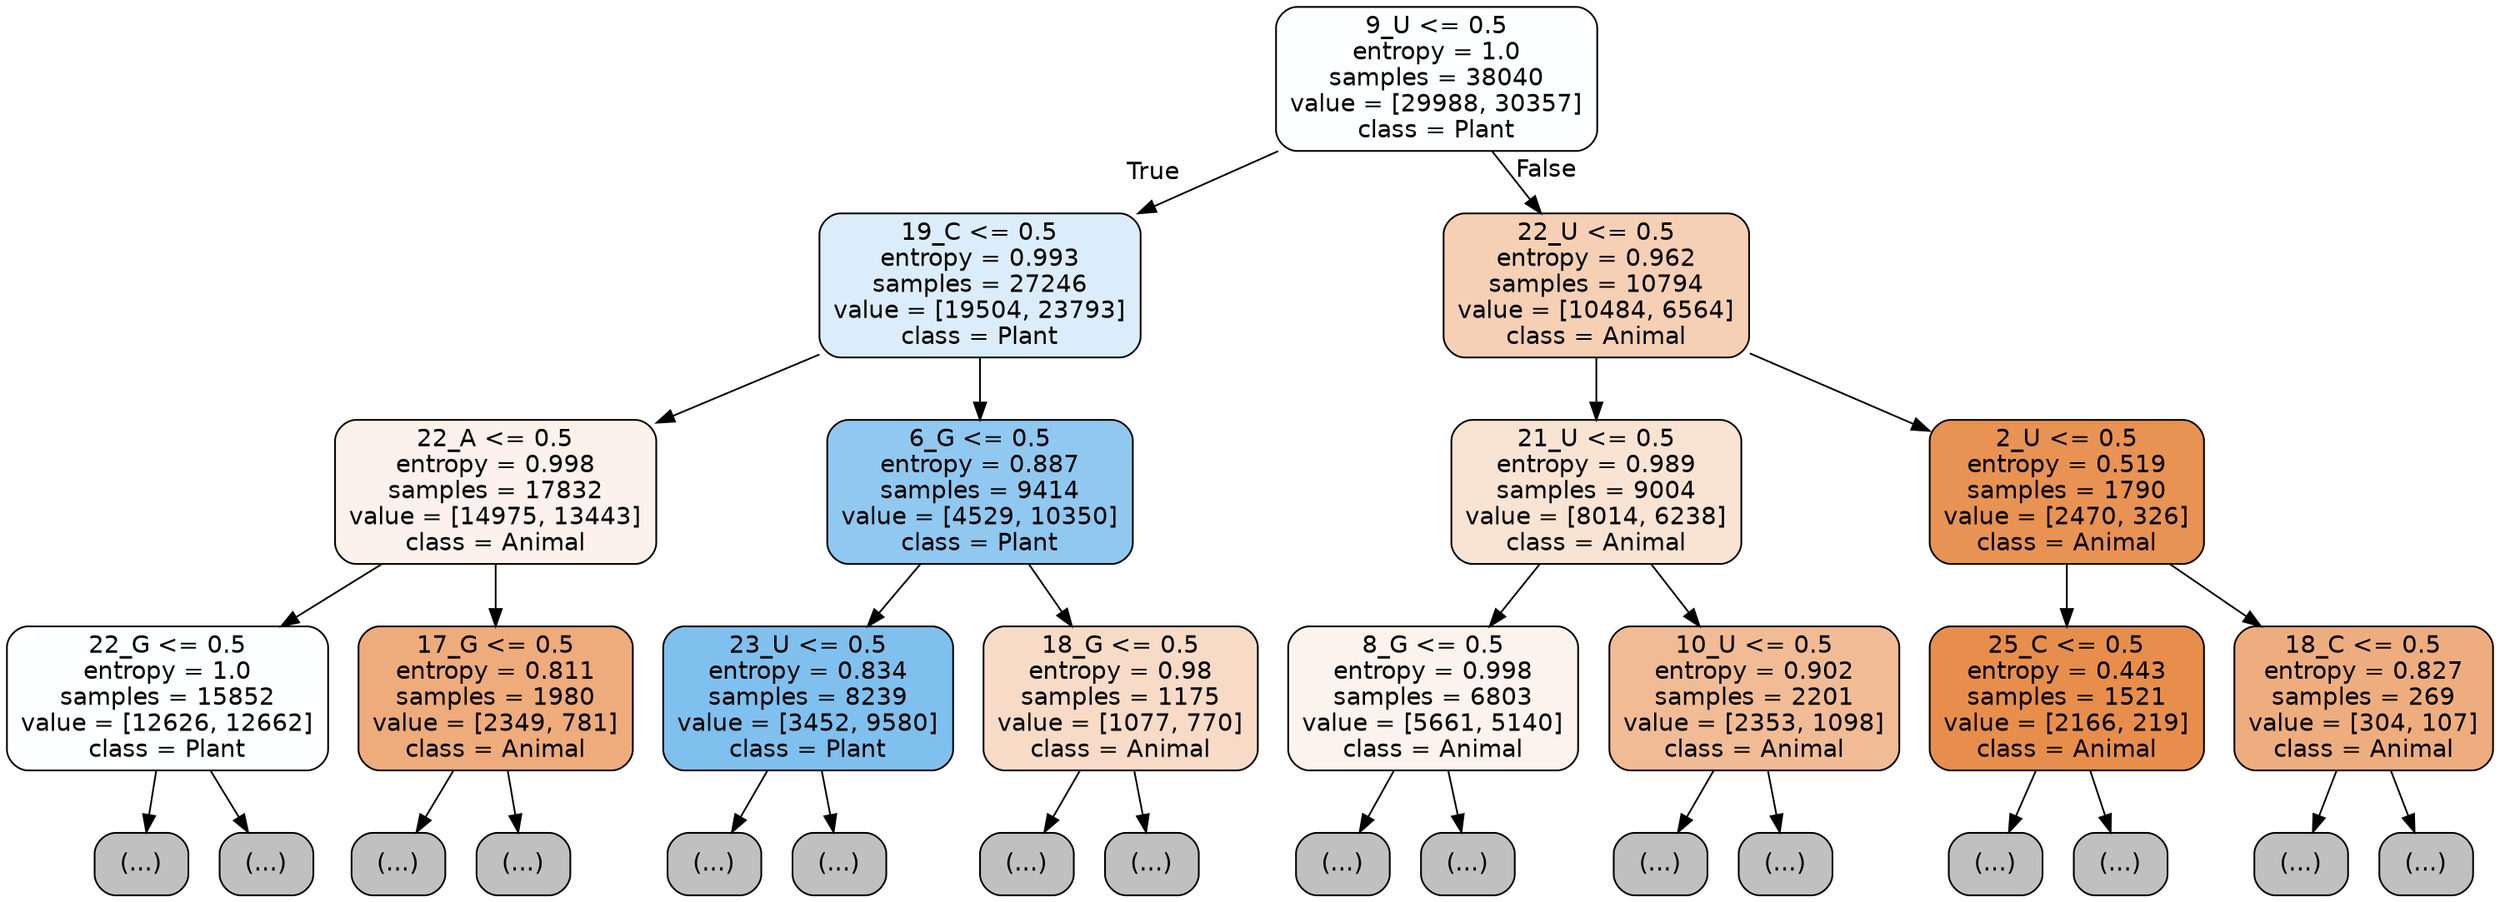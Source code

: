 digraph Tree {
node [shape=box, style="filled, rounded", color="black", fontname="helvetica"] ;
edge [fontname="helvetica"] ;
0 [label="9_U <= 0.5\nentropy = 1.0\nsamples = 38040\nvalue = [29988, 30357]\nclass = Plant", fillcolor="#fdfeff"] ;
1 [label="19_C <= 0.5\nentropy = 0.993\nsamples = 27246\nvalue = [19504, 23793]\nclass = Plant", fillcolor="#dbedfa"] ;
0 -> 1 [labeldistance=2.5, labelangle=45, headlabel="True"] ;
2 [label="22_A <= 0.5\nentropy = 0.998\nsamples = 17832\nvalue = [14975, 13443]\nclass = Animal", fillcolor="#fcf2eb"] ;
1 -> 2 ;
3 [label="22_G <= 0.5\nentropy = 1.0\nsamples = 15852\nvalue = [12626, 12662]\nclass = Plant", fillcolor="#feffff"] ;
2 -> 3 ;
4 [label="(...)", fillcolor="#C0C0C0"] ;
3 -> 4 ;
6721 [label="(...)", fillcolor="#C0C0C0"] ;
3 -> 6721 ;
7840 [label="17_G <= 0.5\nentropy = 0.811\nsamples = 1980\nvalue = [2349, 781]\nclass = Animal", fillcolor="#eeab7b"] ;
2 -> 7840 ;
7841 [label="(...)", fillcolor="#C0C0C0"] ;
7840 -> 7841 ;
8584 [label="(...)", fillcolor="#C0C0C0"] ;
7840 -> 8584 ;
8847 [label="6_G <= 0.5\nentropy = 0.887\nsamples = 9414\nvalue = [4529, 10350]\nclass = Plant", fillcolor="#90c8f0"] ;
1 -> 8847 ;
8848 [label="23_U <= 0.5\nentropy = 0.834\nsamples = 8239\nvalue = [3452, 9580]\nclass = Plant", fillcolor="#80c0ee"] ;
8847 -> 8848 ;
8849 [label="(...)", fillcolor="#C0C0C0"] ;
8848 -> 8849 ;
10998 [label="(...)", fillcolor="#C0C0C0"] ;
8848 -> 10998 ;
11101 [label="18_G <= 0.5\nentropy = 0.98\nsamples = 1175\nvalue = [1077, 770]\nclass = Animal", fillcolor="#f8dbc7"] ;
8847 -> 11101 ;
11102 [label="(...)", fillcolor="#C0C0C0"] ;
11101 -> 11102 ;
11653 [label="(...)", fillcolor="#C0C0C0"] ;
11101 -> 11653 ;
11870 [label="22_U <= 0.5\nentropy = 0.962\nsamples = 10794\nvalue = [10484, 6564]\nclass = Animal", fillcolor="#f5d0b5"] ;
0 -> 11870 [labeldistance=2.5, labelangle=-45, headlabel="False"] ;
11871 [label="21_U <= 0.5\nentropy = 0.989\nsamples = 9004\nvalue = [8014, 6238]\nclass = Animal", fillcolor="#f9e3d3"] ;
11870 -> 11871 ;
11872 [label="8_G <= 0.5\nentropy = 0.998\nsamples = 6803\nvalue = [5661, 5140]\nclass = Animal", fillcolor="#fdf3ed"] ;
11871 -> 11872 ;
11873 [label="(...)", fillcolor="#C0C0C0"] ;
11872 -> 11873 ;
14432 [label="(...)", fillcolor="#C0C0C0"] ;
11872 -> 14432 ;
15341 [label="10_U <= 0.5\nentropy = 0.902\nsamples = 2201\nvalue = [2353, 1098]\nclass = Animal", fillcolor="#f1bc95"] ;
11871 -> 15341 ;
15342 [label="(...)", fillcolor="#C0C0C0"] ;
15341 -> 15342 ;
16075 [label="(...)", fillcolor="#C0C0C0"] ;
15341 -> 16075 ;
16346 [label="2_U <= 0.5\nentropy = 0.519\nsamples = 1790\nvalue = [2470, 326]\nclass = Animal", fillcolor="#e89253"] ;
11870 -> 16346 ;
16347 [label="25_C <= 0.5\nentropy = 0.443\nsamples = 1521\nvalue = [2166, 219]\nclass = Animal", fillcolor="#e88e4d"] ;
16346 -> 16347 ;
16348 [label="(...)", fillcolor="#C0C0C0"] ;
16347 -> 16348 ;
16729 [label="(...)", fillcolor="#C0C0C0"] ;
16347 -> 16729 ;
16732 [label="18_C <= 0.5\nentropy = 0.827\nsamples = 269\nvalue = [304, 107]\nclass = Animal", fillcolor="#eead7f"] ;
16346 -> 16732 ;
16733 [label="(...)", fillcolor="#C0C0C0"] ;
16732 -> 16733 ;
16870 [label="(...)", fillcolor="#C0C0C0"] ;
16732 -> 16870 ;
}